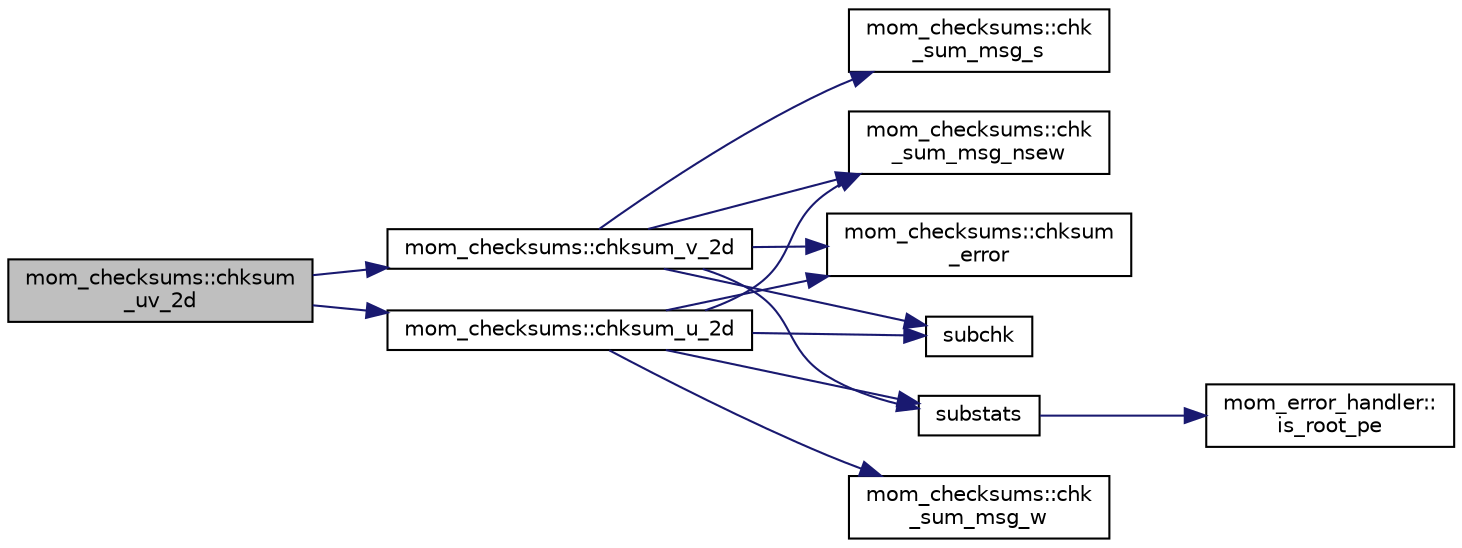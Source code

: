 digraph "mom_checksums::chksum_uv_2d"
{
 // INTERACTIVE_SVG=YES
  edge [fontname="Helvetica",fontsize="10",labelfontname="Helvetica",labelfontsize="10"];
  node [fontname="Helvetica",fontsize="10",shape=record];
  rankdir="LR";
  Node140 [label="mom_checksums::chksum\l_uv_2d",height=0.2,width=0.4,color="black", fillcolor="grey75", style="filled", fontcolor="black"];
  Node140 -> Node141 [color="midnightblue",fontsize="10",style="solid",fontname="Helvetica"];
  Node141 [label="mom_checksums::chksum_u_2d",height=0.2,width=0.4,color="black", fillcolor="white", style="filled",URL="$namespacemom__checksums.html#abb256b94ff03434f46796e2350a3e3b0",tooltip="chksum_u_2d performs checksums on a 2d array staggered at C-grid u points. "];
  Node141 -> Node142 [color="midnightblue",fontsize="10",style="solid",fontname="Helvetica"];
  Node142 [label="mom_checksums::chk\l_sum_msg_nsew",height=0.2,width=0.4,color="black", fillcolor="white", style="filled",URL="$namespacemom__checksums.html#a1e347f41f6888fd746c4ec1cd5578439"];
  Node141 -> Node143 [color="midnightblue",fontsize="10",style="solid",fontname="Helvetica"];
  Node143 [label="mom_checksums::chk\l_sum_msg_w",height=0.2,width=0.4,color="black", fillcolor="white", style="filled",URL="$namespacemom__checksums.html#ad6f5c2fe02a8e6d6cd3abe5b1f87348f"];
  Node141 -> Node144 [color="midnightblue",fontsize="10",style="solid",fontname="Helvetica"];
  Node144 [label="mom_checksums::chksum\l_error",height=0.2,width=0.4,color="black", fillcolor="white", style="filled",URL="$namespacemom__checksums.html#a6400a8423305b77e4aed5d1cb4c24520"];
  Node141 -> Node145 [color="midnightblue",fontsize="10",style="solid",fontname="Helvetica"];
  Node145 [label="subchk",height=0.2,width=0.4,color="black", fillcolor="white", style="filled",URL="$MOM__checksums_8F90.html#a11889addbbd6d0919cf61aa07fd30ae8"];
  Node141 -> Node146 [color="midnightblue",fontsize="10",style="solid",fontname="Helvetica"];
  Node146 [label="substats",height=0.2,width=0.4,color="black", fillcolor="white", style="filled",URL="$MOM__checksums_8F90.html#aa1b37a18ca6028d099f6e8444c734697"];
  Node146 -> Node147 [color="midnightblue",fontsize="10",style="solid",fontname="Helvetica"];
  Node147 [label="mom_error_handler::\lis_root_pe",height=0.2,width=0.4,color="black", fillcolor="white", style="filled",URL="$namespacemom__error__handler.html#ad5f00a53059c72fe2332d1436c80ca71"];
  Node140 -> Node148 [color="midnightblue",fontsize="10",style="solid",fontname="Helvetica"];
  Node148 [label="mom_checksums::chksum_v_2d",height=0.2,width=0.4,color="black", fillcolor="white", style="filled",URL="$namespacemom__checksums.html#ab91c2c2d2ba5ce3d11f1fd9d51b87f3e",tooltip="chksum_v_2d performs checksums on a 2d array staggered at C-grid v points. "];
  Node148 -> Node144 [color="midnightblue",fontsize="10",style="solid",fontname="Helvetica"];
  Node148 -> Node146 [color="midnightblue",fontsize="10",style="solid",fontname="Helvetica"];
  Node148 -> Node145 [color="midnightblue",fontsize="10",style="solid",fontname="Helvetica"];
  Node148 -> Node149 [color="midnightblue",fontsize="10",style="solid",fontname="Helvetica"];
  Node149 [label="mom_checksums::chk\l_sum_msg_s",height=0.2,width=0.4,color="black", fillcolor="white", style="filled",URL="$namespacemom__checksums.html#a61968e3bc24b9a98f2a062ada53c14bf"];
  Node148 -> Node142 [color="midnightblue",fontsize="10",style="solid",fontname="Helvetica"];
}
